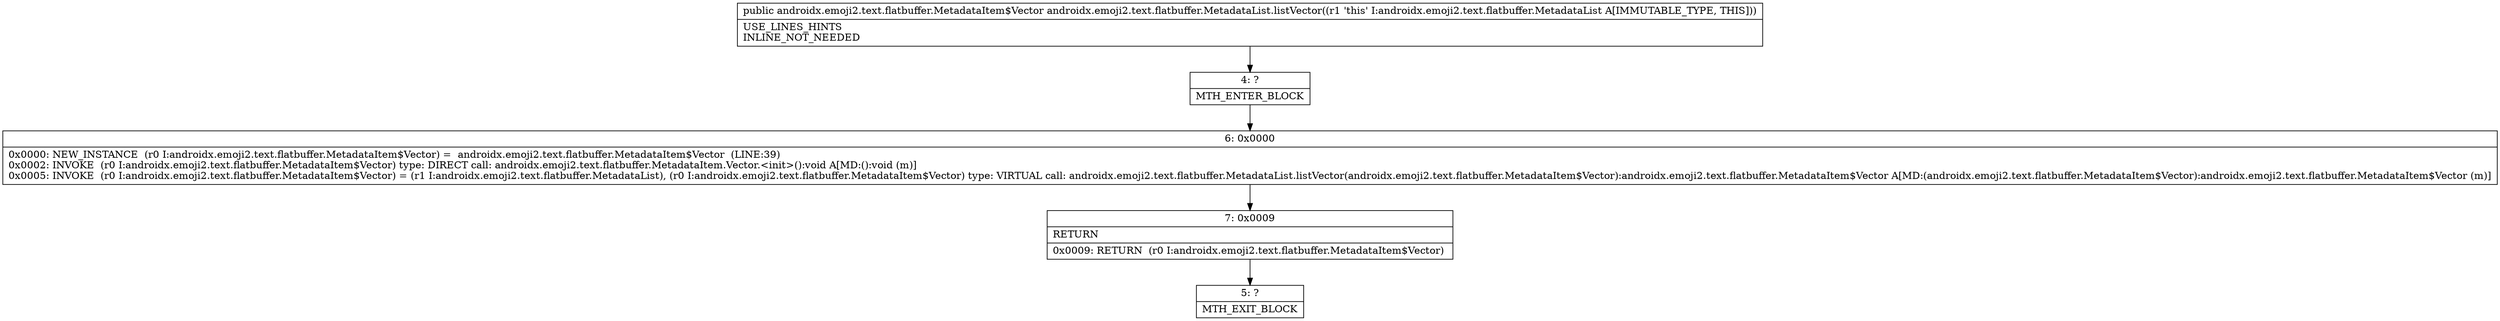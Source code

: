 digraph "CFG forandroidx.emoji2.text.flatbuffer.MetadataList.listVector()Landroidx\/emoji2\/text\/flatbuffer\/MetadataItem$Vector;" {
Node_4 [shape=record,label="{4\:\ ?|MTH_ENTER_BLOCK\l}"];
Node_6 [shape=record,label="{6\:\ 0x0000|0x0000: NEW_INSTANCE  (r0 I:androidx.emoji2.text.flatbuffer.MetadataItem$Vector) =  androidx.emoji2.text.flatbuffer.MetadataItem$Vector  (LINE:39)\l0x0002: INVOKE  (r0 I:androidx.emoji2.text.flatbuffer.MetadataItem$Vector) type: DIRECT call: androidx.emoji2.text.flatbuffer.MetadataItem.Vector.\<init\>():void A[MD:():void (m)]\l0x0005: INVOKE  (r0 I:androidx.emoji2.text.flatbuffer.MetadataItem$Vector) = (r1 I:androidx.emoji2.text.flatbuffer.MetadataList), (r0 I:androidx.emoji2.text.flatbuffer.MetadataItem$Vector) type: VIRTUAL call: androidx.emoji2.text.flatbuffer.MetadataList.listVector(androidx.emoji2.text.flatbuffer.MetadataItem$Vector):androidx.emoji2.text.flatbuffer.MetadataItem$Vector A[MD:(androidx.emoji2.text.flatbuffer.MetadataItem$Vector):androidx.emoji2.text.flatbuffer.MetadataItem$Vector (m)]\l}"];
Node_7 [shape=record,label="{7\:\ 0x0009|RETURN\l|0x0009: RETURN  (r0 I:androidx.emoji2.text.flatbuffer.MetadataItem$Vector) \l}"];
Node_5 [shape=record,label="{5\:\ ?|MTH_EXIT_BLOCK\l}"];
MethodNode[shape=record,label="{public androidx.emoji2.text.flatbuffer.MetadataItem$Vector androidx.emoji2.text.flatbuffer.MetadataList.listVector((r1 'this' I:androidx.emoji2.text.flatbuffer.MetadataList A[IMMUTABLE_TYPE, THIS]))  | USE_LINES_HINTS\lINLINE_NOT_NEEDED\l}"];
MethodNode -> Node_4;Node_4 -> Node_6;
Node_6 -> Node_7;
Node_7 -> Node_5;
}

